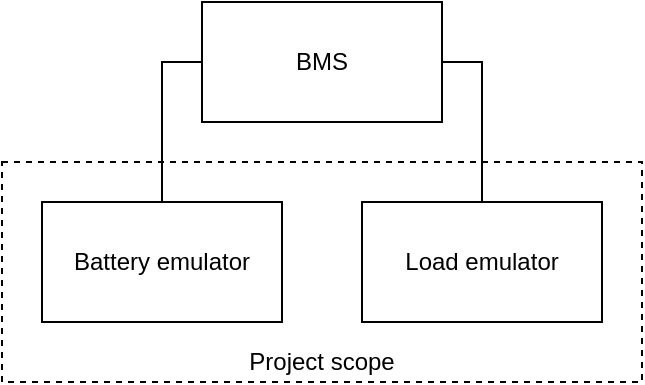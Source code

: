 <mxfile version="15.2.7" type="device"><diagram name="Pagina-1" id="kBFqS7yhhXvkwzkN84-k"><mxGraphModel dx="716" dy="419" grid="1" gridSize="10" guides="1" tooltips="1" connect="1" arrows="1" fold="1" page="1" pageScale="1" pageWidth="827" pageHeight="1169" math="0" shadow="0"><root><mxCell id="0"/><mxCell id="1" parent="0"/><mxCell id="mbqxmOViryGTX3_psdPo-3" value="" style="rounded=0;whiteSpace=wrap;html=1;dashed=1;" vertex="1" parent="1"><mxGeometry x="120" y="220" width="320" height="110" as="geometry"/></mxCell><mxCell id="mbqxmOViryGTX3_psdPo-1" style="edgeStyle=orthogonalEdgeStyle;rounded=0;orthogonalLoop=1;jettySize=auto;html=1;exitX=0.5;exitY=0;exitDx=0;exitDy=0;entryX=0;entryY=0.5;entryDx=0;entryDy=0;endArrow=none;endFill=0;" edge="1" parent="1" source="Exfvv_kayv39hebDzFuO-1" target="Exfvv_kayv39hebDzFuO-2"><mxGeometry relative="1" as="geometry"/></mxCell><mxCell id="Exfvv_kayv39hebDzFuO-1" value="Battery emulator" style="rounded=0;whiteSpace=wrap;html=1;" parent="1" vertex="1"><mxGeometry x="140" y="240" width="120" height="60" as="geometry"/></mxCell><mxCell id="mbqxmOViryGTX3_psdPo-2" style="edgeStyle=orthogonalEdgeStyle;rounded=0;orthogonalLoop=1;jettySize=auto;html=1;exitX=1;exitY=0.5;exitDx=0;exitDy=0;entryX=0.5;entryY=0;entryDx=0;entryDy=0;endArrow=none;endFill=0;" edge="1" parent="1" source="Exfvv_kayv39hebDzFuO-2" target="Exfvv_kayv39hebDzFuO-3"><mxGeometry relative="1" as="geometry"/></mxCell><mxCell id="Exfvv_kayv39hebDzFuO-2" value="BMS" style="rounded=0;whiteSpace=wrap;html=1;" parent="1" vertex="1"><mxGeometry x="220" y="140" width="120" height="60" as="geometry"/></mxCell><mxCell id="Exfvv_kayv39hebDzFuO-3" value="Load&amp;nbsp;emulator" style="rounded=0;whiteSpace=wrap;html=1;" parent="1" vertex="1"><mxGeometry x="300" y="240" width="120" height="60" as="geometry"/></mxCell><mxCell id="mbqxmOViryGTX3_psdPo-4" value="Project scope" style="text;html=1;strokeColor=none;fillColor=none;align=center;verticalAlign=middle;whiteSpace=wrap;rounded=0;dashed=1;" vertex="1" parent="1"><mxGeometry x="240" y="310" width="80" height="20" as="geometry"/></mxCell></root></mxGraphModel></diagram></mxfile>